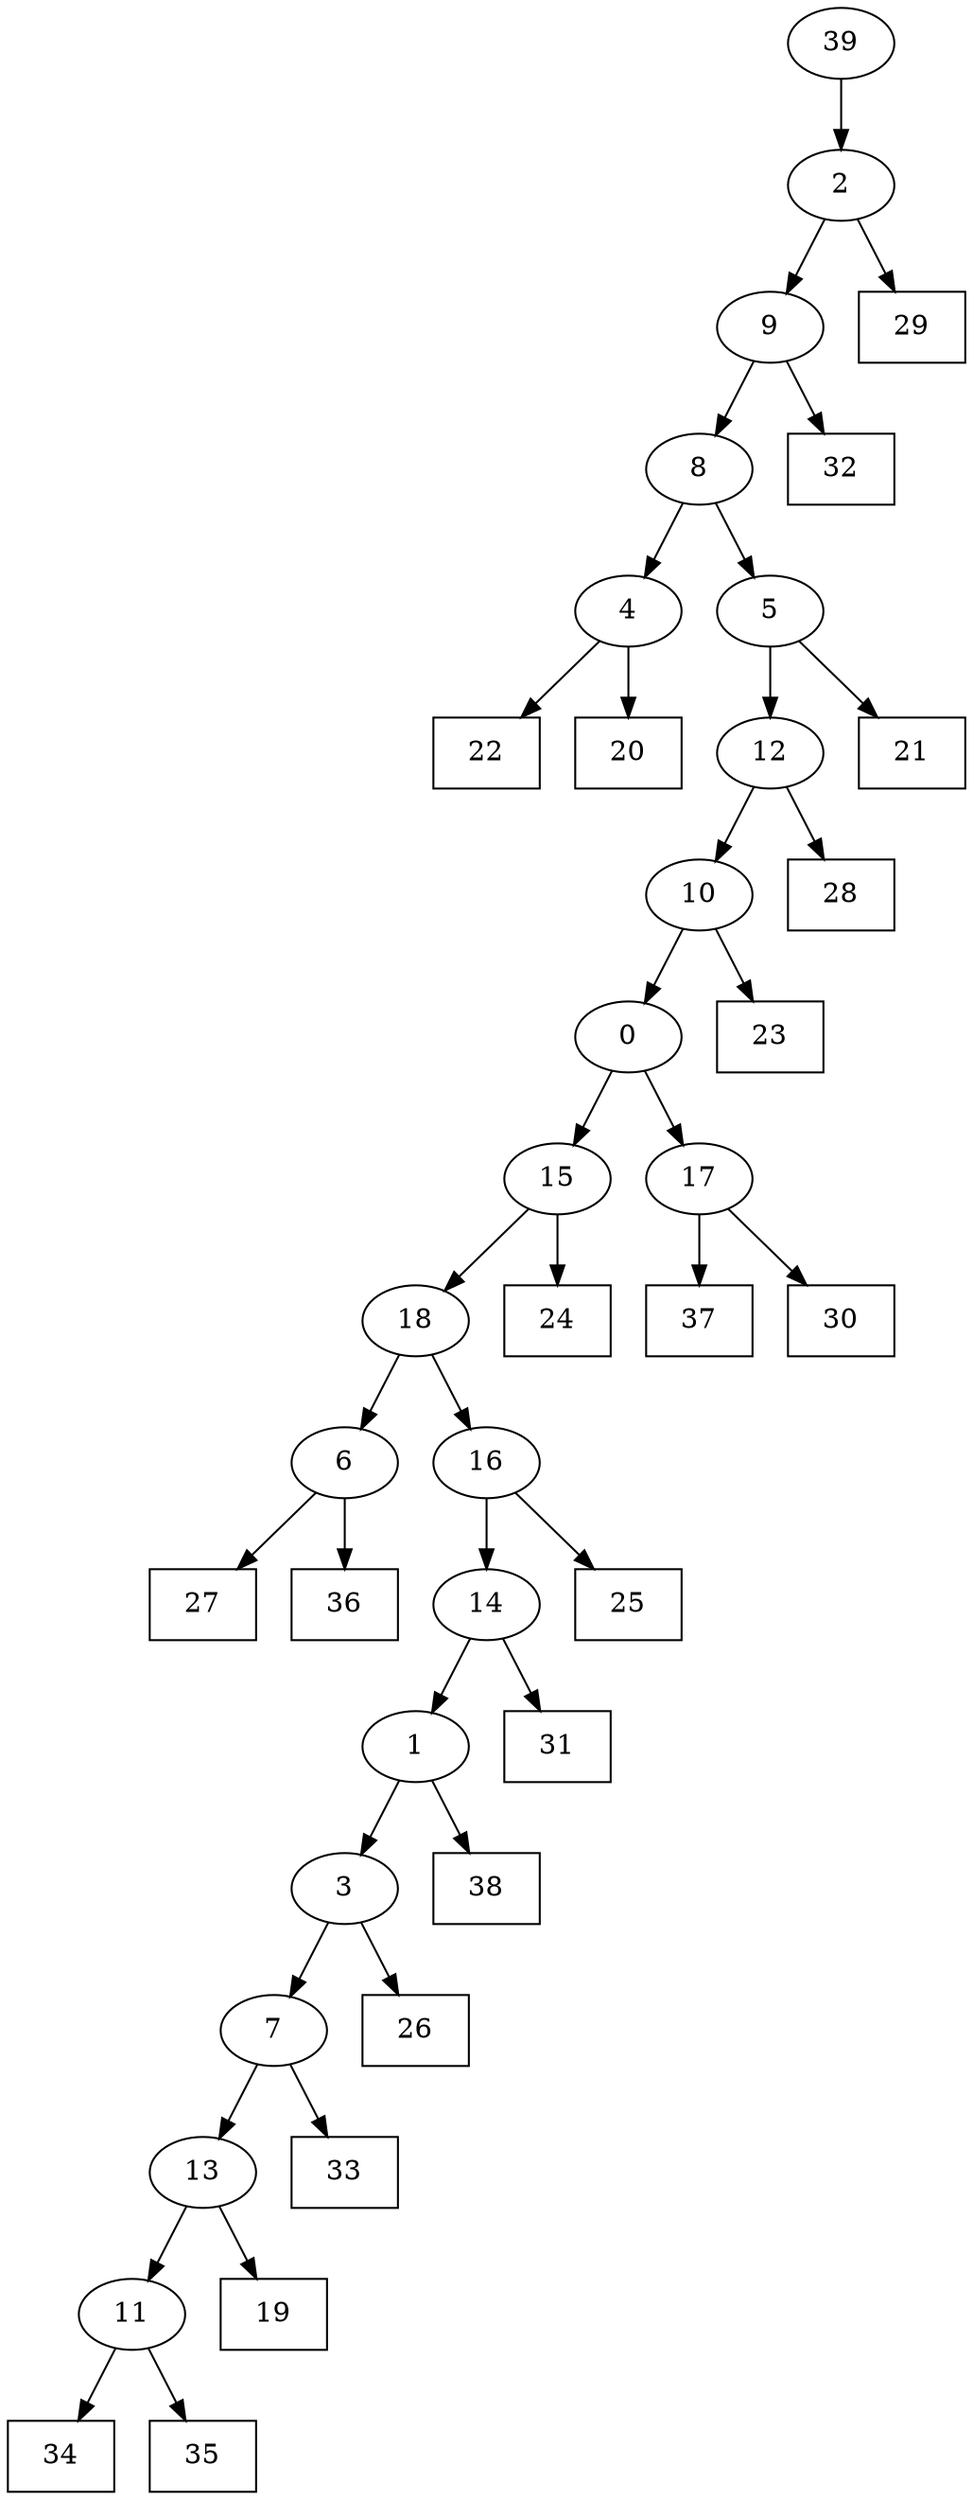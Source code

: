 digraph G {
0[label="0"];
1[label="1"];
2[label="2"];
3[label="3"];
4[label="4"];
5[label="5"];
6[label="6"];
7[label="7"];
8[label="8"];
9[label="9"];
10[label="10"];
11[label="11"];
12[label="12"];
13[label="13"];
14[label="14"];
15[label="15"];
16[label="16"];
17[label="17"];
18[label="18"];
19[shape=box,label="37"];
20[shape=box,label="32"];
21[shape=box,label="34"];
22[shape=box,label="35"];
23[shape=box,label="31"];
24[shape=box,label="27"];
25[shape=box,label="22"];
26[shape=box,label="21"];
27[shape=box,label="24"];
28[shape=box,label="20"];
29[shape=box,label="33"];
30[shape=box,label="28"];
31[shape=box,label="30"];
32[shape=box,label="25"];
33[shape=box,label="36"];
34[shape=box,label="23"];
35[shape=box,label="19"];
36[shape=box,label="29"];
37[shape=box,label="26"];
38[shape=box,label="38"];
39[label="39"];
11->21 ;
39->2 ;
4->28 ;
16->32 ;
17->31 ;
3->37 ;
1->38 ;
6->33 ;
9->20 ;
14->23 ;
3->7 ;
2->36 ;
2->9 ;
13->35 ;
11->22 ;
9->8 ;
17->19 ;
6->24 ;
5->26 ;
15->18 ;
18->6 ;
10->0 ;
0->17 ;
5->12 ;
12->30 ;
18->16 ;
8->4 ;
8->5 ;
16->14 ;
7->13 ;
13->11 ;
12->10 ;
10->34 ;
4->25 ;
0->15 ;
15->27 ;
7->29 ;
14->1 ;
1->3 ;
}
